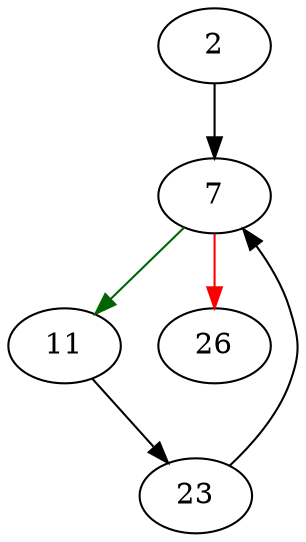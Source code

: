 strict digraph "idxHashString" {
	// Node definitions.
	2 [entry=true];
	7;
	11;
	26;
	23;

	// Edge definitions.
	2 -> 7;
	7 -> 11 [
		color=darkgreen
		cond=true
	];
	7 -> 26 [
		color=red
		cond=false
	];
	11 -> 23;
	23 -> 7;
}